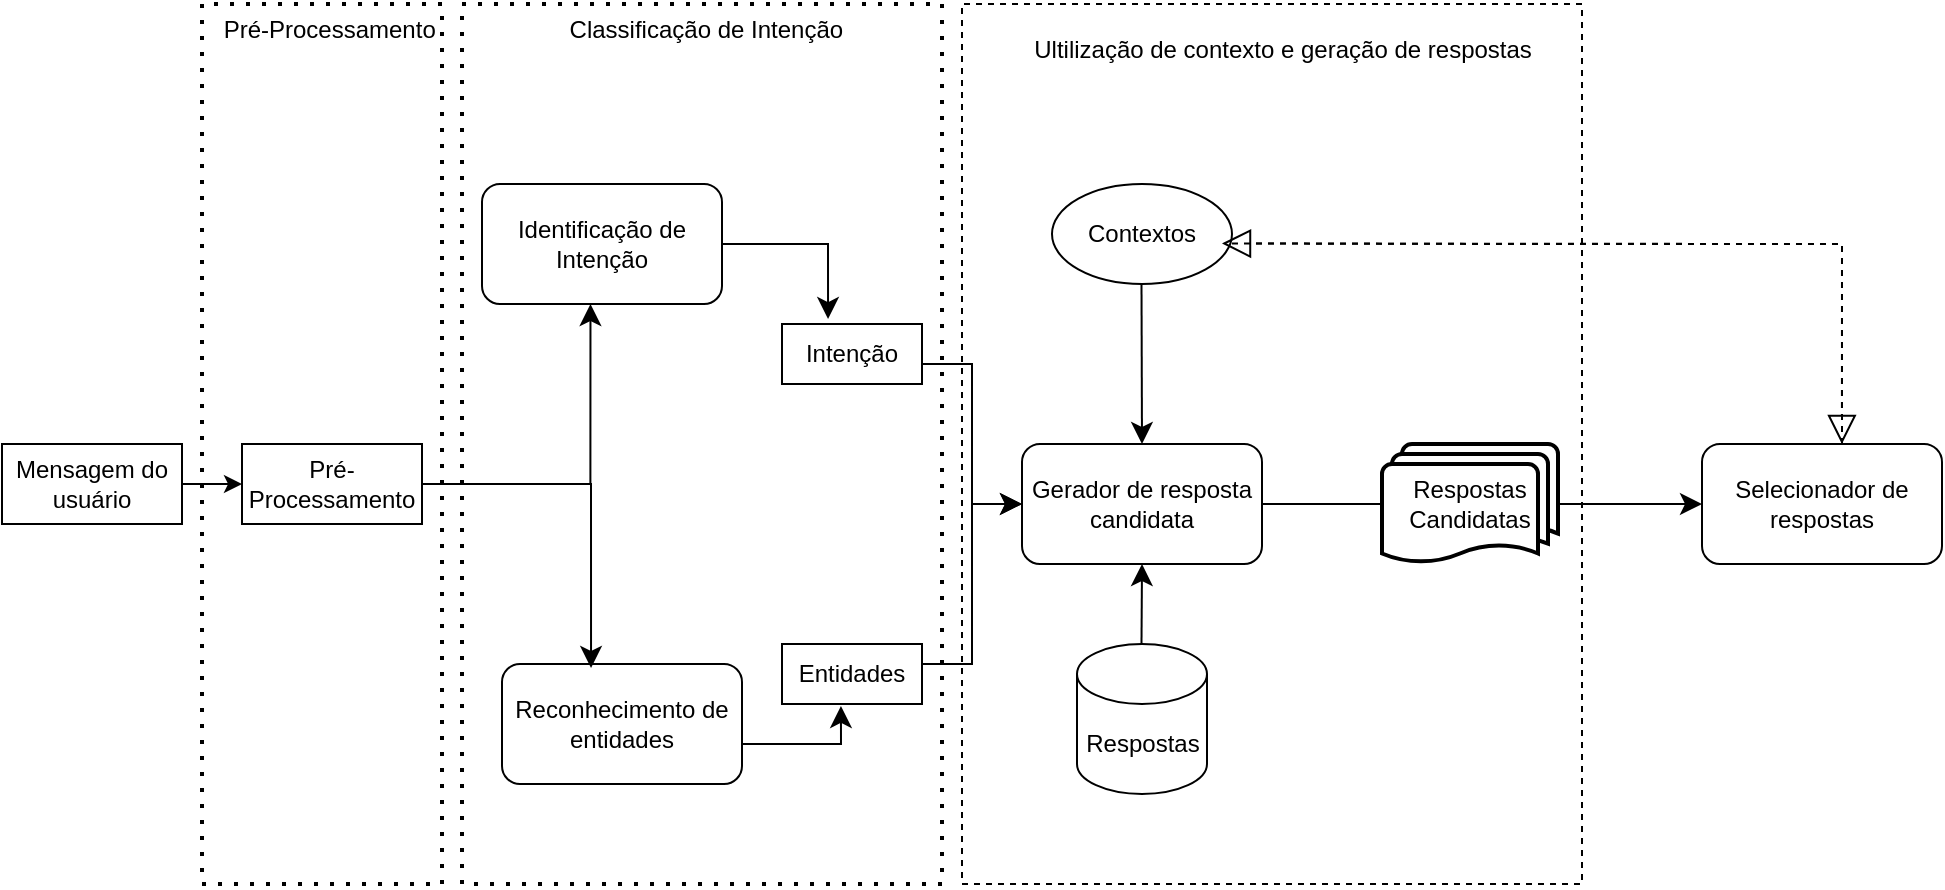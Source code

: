 <mxfile version="24.8.3">
  <diagram name="Page-1" id="Ti4nkavnfHUUnhH48hPg">
    <mxGraphModel dx="1223" dy="680" grid="1" gridSize="10" guides="1" tooltips="1" connect="1" arrows="1" fold="1" page="1" pageScale="1" pageWidth="850" pageHeight="1100" math="0" shadow="0">
      <root>
        <mxCell id="0" />
        <mxCell id="1" parent="0" />
        <mxCell id="YIBOLnvtMSqD3R6JSwSg-2" value="" style="edgeStyle=orthogonalEdgeStyle;rounded=0;orthogonalLoop=1;jettySize=auto;html=1;" edge="1" parent="1" source="nk5j7ifENYlDE3bS0Spw-1" target="YIBOLnvtMSqD3R6JSwSg-1">
          <mxGeometry relative="1" as="geometry" />
        </mxCell>
        <mxCell id="nk5j7ifENYlDE3bS0Spw-1" value="Mensagem do usuário" style="rounded=0;whiteSpace=wrap;html=1;" parent="1" vertex="1">
          <mxGeometry x="10" y="380" width="90" height="40" as="geometry" />
        </mxCell>
        <mxCell id="YIBOLnvtMSqD3R6JSwSg-1" value="Pré-Processamento" style="rounded=0;whiteSpace=wrap;html=1;" vertex="1" parent="1">
          <mxGeometry x="130" y="380" width="90" height="40" as="geometry" />
        </mxCell>
        <mxCell id="YIBOLnvtMSqD3R6JSwSg-4" value="Identificação de Intenção" style="rounded=1;whiteSpace=wrap;html=1;" vertex="1" parent="1">
          <mxGeometry x="250" y="250" width="120" height="60" as="geometry" />
        </mxCell>
        <mxCell id="YIBOLnvtMSqD3R6JSwSg-5" value="Reconhecimento de entidades" style="rounded=1;whiteSpace=wrap;html=1;" vertex="1" parent="1">
          <mxGeometry x="260" y="490" width="120" height="60" as="geometry" />
        </mxCell>
        <mxCell id="YIBOLnvtMSqD3R6JSwSg-6" value="" style="edgeStyle=segmentEdgeStyle;endArrow=classic;html=1;curved=0;rounded=0;endSize=8;startSize=8;entryX=0.154;entryY=1.058;entryDx=0;entryDy=0;entryPerimeter=0;exitX=1;exitY=0.5;exitDx=0;exitDy=0;" edge="1" parent="1" source="YIBOLnvtMSqD3R6JSwSg-1">
          <mxGeometry width="50" height="50" relative="1" as="geometry">
            <mxPoint x="315.76" y="396.52" as="sourcePoint" />
            <mxPoint x="304.24" y="310" as="targetPoint" />
          </mxGeometry>
        </mxCell>
        <mxCell id="YIBOLnvtMSqD3R6JSwSg-8" value="" style="edgeStyle=segmentEdgeStyle;endArrow=classic;html=1;curved=0;rounded=0;endSize=8;startSize=8;entryX=0.371;entryY=0.033;entryDx=0;entryDy=0;entryPerimeter=0;" edge="1" parent="1" target="YIBOLnvtMSqD3R6JSwSg-5">
          <mxGeometry width="50" height="50" relative="1" as="geometry">
            <mxPoint x="220" y="400" as="sourcePoint" />
            <mxPoint x="270" y="450" as="targetPoint" />
          </mxGeometry>
        </mxCell>
        <mxCell id="YIBOLnvtMSqD3R6JSwSg-9" value="Intenção" style="rounded=0;whiteSpace=wrap;html=1;" vertex="1" parent="1">
          <mxGeometry x="400" y="320" width="70" height="30" as="geometry" />
        </mxCell>
        <mxCell id="YIBOLnvtMSqD3R6JSwSg-10" value="Entidades" style="rounded=0;whiteSpace=wrap;html=1;" vertex="1" parent="1">
          <mxGeometry x="400" y="480" width="70" height="30" as="geometry" />
        </mxCell>
        <mxCell id="YIBOLnvtMSqD3R6JSwSg-11" value="" style="edgeStyle=segmentEdgeStyle;endArrow=classic;html=1;curved=0;rounded=0;endSize=8;startSize=8;entryX=0.421;entryY=1.033;entryDx=0;entryDy=0;entryPerimeter=0;exitX=1;exitY=0.667;exitDx=0;exitDy=0;exitPerimeter=0;" edge="1" parent="1" source="YIBOLnvtMSqD3R6JSwSg-5" target="YIBOLnvtMSqD3R6JSwSg-10">
          <mxGeometry width="50" height="50" relative="1" as="geometry">
            <mxPoint x="380" y="520" as="sourcePoint" />
            <mxPoint x="430" y="470" as="targetPoint" />
          </mxGeometry>
        </mxCell>
        <mxCell id="YIBOLnvtMSqD3R6JSwSg-12" value="" style="edgeStyle=segmentEdgeStyle;endArrow=classic;html=1;curved=0;rounded=0;endSize=8;startSize=8;entryX=0.329;entryY=-0.083;entryDx=0;entryDy=0;entryPerimeter=0;" edge="1" parent="1" target="YIBOLnvtMSqD3R6JSwSg-9">
          <mxGeometry width="50" height="50" relative="1" as="geometry">
            <mxPoint x="370" y="280" as="sourcePoint" />
            <mxPoint x="420" y="230" as="targetPoint" />
          </mxGeometry>
        </mxCell>
        <mxCell id="YIBOLnvtMSqD3R6JSwSg-13" value="Gerador de resposta candidata" style="rounded=1;whiteSpace=wrap;html=1;" vertex="1" parent="1">
          <mxGeometry x="520" y="380" width="120" height="60" as="geometry" />
        </mxCell>
        <mxCell id="YIBOLnvtMSqD3R6JSwSg-16" value="" style="edgeStyle=elbowEdgeStyle;elbow=horizontal;endArrow=classic;html=1;curved=0;rounded=0;endSize=8;startSize=8;entryX=0;entryY=0.5;entryDx=0;entryDy=0;" edge="1" parent="1" target="YIBOLnvtMSqD3R6JSwSg-13">
          <mxGeometry width="50" height="50" relative="1" as="geometry">
            <mxPoint x="470" y="340" as="sourcePoint" />
            <mxPoint x="520" y="290" as="targetPoint" />
          </mxGeometry>
        </mxCell>
        <mxCell id="YIBOLnvtMSqD3R6JSwSg-17" value="" style="edgeStyle=elbowEdgeStyle;elbow=horizontal;endArrow=classic;html=1;curved=0;rounded=0;endSize=8;startSize=8;" edge="1" parent="1">
          <mxGeometry width="50" height="50" relative="1" as="geometry">
            <mxPoint x="470" y="490" as="sourcePoint" />
            <mxPoint x="520" y="410" as="targetPoint" />
          </mxGeometry>
        </mxCell>
        <mxCell id="YIBOLnvtMSqD3R6JSwSg-18" value="Contextos" style="ellipse;whiteSpace=wrap;html=1;" vertex="1" parent="1">
          <mxGeometry x="535" y="250" width="90" height="50" as="geometry" />
        </mxCell>
        <mxCell id="YIBOLnvtMSqD3R6JSwSg-19" value="Respostas" style="shape=cylinder3;whiteSpace=wrap;html=1;boundedLbl=1;backgroundOutline=1;size=15;" vertex="1" parent="1">
          <mxGeometry x="547.5" y="480" width="65" height="75" as="geometry" />
        </mxCell>
        <mxCell id="YIBOLnvtMSqD3R6JSwSg-20" value="" style="edgeStyle=segmentEdgeStyle;endArrow=classic;html=1;curved=0;rounded=0;endSize=8;startSize=8;entryX=0.5;entryY=1;entryDx=0;entryDy=0;" edge="1" parent="1" target="YIBOLnvtMSqD3R6JSwSg-13">
          <mxGeometry width="50" height="50" relative="1" as="geometry">
            <mxPoint x="579.75" y="480" as="sourcePoint" />
            <mxPoint x="579.75" y="430" as="targetPoint" />
            <Array as="points" />
          </mxGeometry>
        </mxCell>
        <mxCell id="YIBOLnvtMSqD3R6JSwSg-21" value="" style="edgeStyle=segmentEdgeStyle;endArrow=classic;html=1;curved=0;rounded=0;endSize=8;startSize=8;entryX=0.5;entryY=0;entryDx=0;entryDy=0;" edge="1" parent="1" target="YIBOLnvtMSqD3R6JSwSg-13">
          <mxGeometry width="50" height="50" relative="1" as="geometry">
            <mxPoint x="579.75" y="300" as="sourcePoint" />
            <mxPoint x="579.75" y="350" as="targetPoint" />
          </mxGeometry>
        </mxCell>
        <mxCell id="YIBOLnvtMSqD3R6JSwSg-24" value="" style="edgeStyle=segmentEdgeStyle;endArrow=classic;html=1;curved=0;rounded=0;endSize=8;startSize=8;" edge="1" parent="1">
          <mxGeometry width="50" height="50" relative="1" as="geometry">
            <mxPoint x="640" y="410" as="sourcePoint" />
            <mxPoint x="860" y="410" as="targetPoint" />
          </mxGeometry>
        </mxCell>
        <mxCell id="YIBOLnvtMSqD3R6JSwSg-26" value="Selecionador de respostas" style="rounded=1;whiteSpace=wrap;html=1;" vertex="1" parent="1">
          <mxGeometry x="860" y="380" width="120" height="60" as="geometry" />
        </mxCell>
        <mxCell id="YIBOLnvtMSqD3R6JSwSg-27" value="" style="endArrow=block;dashed=1;endFill=0;endSize=12;html=1;rounded=0;entryX=0.583;entryY=0;entryDx=0;entryDy=0;entryPerimeter=0;" edge="1" parent="1" target="YIBOLnvtMSqD3R6JSwSg-26">
          <mxGeometry width="160" relative="1" as="geometry">
            <mxPoint x="625" y="279.75" as="sourcePoint" />
            <mxPoint x="930" y="280" as="targetPoint" />
            <Array as="points">
              <mxPoint x="780" y="280" />
              <mxPoint x="930" y="280" />
            </Array>
          </mxGeometry>
        </mxCell>
        <mxCell id="YIBOLnvtMSqD3R6JSwSg-28" value="" style="endArrow=block;dashed=1;endFill=0;endSize=12;html=1;rounded=0;" edge="1" parent="1">
          <mxGeometry width="160" relative="1" as="geometry">
            <mxPoint x="930" y="380" as="sourcePoint" />
            <mxPoint x="620" y="279.75" as="targetPoint" />
            <Array as="points">
              <mxPoint x="930" y="280" />
            </Array>
          </mxGeometry>
        </mxCell>
        <mxCell id="YIBOLnvtMSqD3R6JSwSg-30" value="" style="endArrow=none;dashed=1;html=1;dashPattern=1 3;strokeWidth=2;rounded=0;" edge="1" parent="1">
          <mxGeometry width="50" height="50" relative="1" as="geometry">
            <mxPoint x="230" y="160" as="sourcePoint" />
            <mxPoint x="230" y="160" as="targetPoint" />
            <Array as="points">
              <mxPoint x="110" y="160" />
              <mxPoint x="110" y="600" />
              <mxPoint x="230" y="600" />
            </Array>
          </mxGeometry>
        </mxCell>
        <mxCell id="YIBOLnvtMSqD3R6JSwSg-32" value="&lt;div&gt;&amp;nbsp;&amp;nbsp;&amp;nbsp;&amp;nbsp;&amp;nbsp;&amp;nbsp;&amp;nbsp;&amp;nbsp;&amp;nbsp;&amp;nbsp;&amp;nbsp;&amp;nbsp;&amp;nbsp;&amp;nbsp;&amp;nbsp;&amp;nbsp;&amp;nbsp;&amp;nbsp;&amp;nbsp; Pré-Processamento&lt;/div&gt;" style="text;html=1;align=center;verticalAlign=middle;resizable=0;points=[];autosize=1;strokeColor=none;fillColor=none;" vertex="1" parent="1">
          <mxGeometry x="45" y="158" width="190" height="30" as="geometry" />
        </mxCell>
        <mxCell id="YIBOLnvtMSqD3R6JSwSg-33" value="" style="endArrow=none;dashed=1;html=1;dashPattern=1 3;strokeWidth=2;rounded=0;" edge="1" parent="1">
          <mxGeometry width="50" height="50" relative="1" as="geometry">
            <mxPoint x="480" y="160" as="sourcePoint" />
            <mxPoint x="480" y="160" as="targetPoint" />
            <Array as="points">
              <mxPoint x="480" y="600" />
              <mxPoint x="240" y="600" />
              <mxPoint x="240" y="160" />
            </Array>
          </mxGeometry>
        </mxCell>
        <mxCell id="YIBOLnvtMSqD3R6JSwSg-34" value="&amp;nbsp;&amp;nbsp;&amp;nbsp;&amp;nbsp;&amp;nbsp;&amp;nbsp;&amp;nbsp;&amp;nbsp;&amp;nbsp;&amp;nbsp;&amp;nbsp;&amp;nbsp;&amp;nbsp;&amp;nbsp;&amp;nbsp;&amp;nbsp;&amp;nbsp;&amp;nbsp; Classificação de Intenção" style="text;html=1;align=center;verticalAlign=middle;resizable=0;points=[];autosize=1;strokeColor=none;fillColor=none;" vertex="1" parent="1">
          <mxGeometry x="220" y="158" width="220" height="30" as="geometry" />
        </mxCell>
        <mxCell id="YIBOLnvtMSqD3R6JSwSg-35" value="Respostas Candidatas" style="strokeWidth=2;html=1;shape=mxgraph.flowchart.multi-document;whiteSpace=wrap;" vertex="1" parent="1">
          <mxGeometry x="700" y="380" width="88" height="60" as="geometry" />
        </mxCell>
        <mxCell id="YIBOLnvtMSqD3R6JSwSg-36" value="" style="endArrow=none;dashed=1;html=1;rounded=0;" edge="1" parent="1">
          <mxGeometry width="50" height="50" relative="1" as="geometry">
            <mxPoint x="800" y="160" as="sourcePoint" />
            <mxPoint x="800" y="160" as="targetPoint" />
            <Array as="points">
              <mxPoint x="490" y="160" />
              <mxPoint x="490" y="600" />
              <mxPoint x="800" y="600" />
            </Array>
          </mxGeometry>
        </mxCell>
        <mxCell id="YIBOLnvtMSqD3R6JSwSg-37" value="&amp;nbsp;&amp;nbsp;&amp;nbsp;&amp;nbsp;&amp;nbsp;&amp;nbsp;&amp;nbsp;&amp;nbsp;&amp;nbsp;&amp;nbsp;&amp;nbsp;&amp;nbsp;&amp;nbsp;&amp;nbsp;&amp;nbsp;&amp;nbsp;&amp;nbsp; Ultilização de contexto e geração de respostas" style="text;html=1;align=center;verticalAlign=middle;resizable=0;points=[];autosize=1;strokeColor=none;fillColor=none;" vertex="1" parent="1">
          <mxGeometry x="455" y="168" width="330" height="30" as="geometry" />
        </mxCell>
      </root>
    </mxGraphModel>
  </diagram>
</mxfile>
